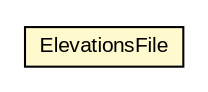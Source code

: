 #!/usr/local/bin/dot
#
# Class diagram 
# Generated by UMLGraph version R5_6-24-gf6e263 (http://www.umlgraph.org/)
#

digraph G {
	edge [fontname="arial",fontsize=10,labelfontname="arial",labelfontsize=10];
	node [fontname="arial",fontsize=10,shape=plaintext];
	nodesep=0.25;
	ranksep=0.5;
	// edu.arizona.biosemantics.semanticmarkup.markupelement.elevation.model.ElevationsFile
	c64582 [label=<<table title="edu.arizona.biosemantics.semanticmarkup.markupelement.elevation.model.ElevationsFile" border="0" cellborder="1" cellspacing="0" cellpadding="2" port="p" bgcolor="lemonChiffon" href="./ElevationsFile.html">
		<tr><td><table border="0" cellspacing="0" cellpadding="1">
<tr><td align="center" balign="center"> ElevationsFile </td></tr>
		</table></td></tr>
		</table>>, URL="./ElevationsFile.html", fontname="arial", fontcolor="black", fontsize=10.0];
}


